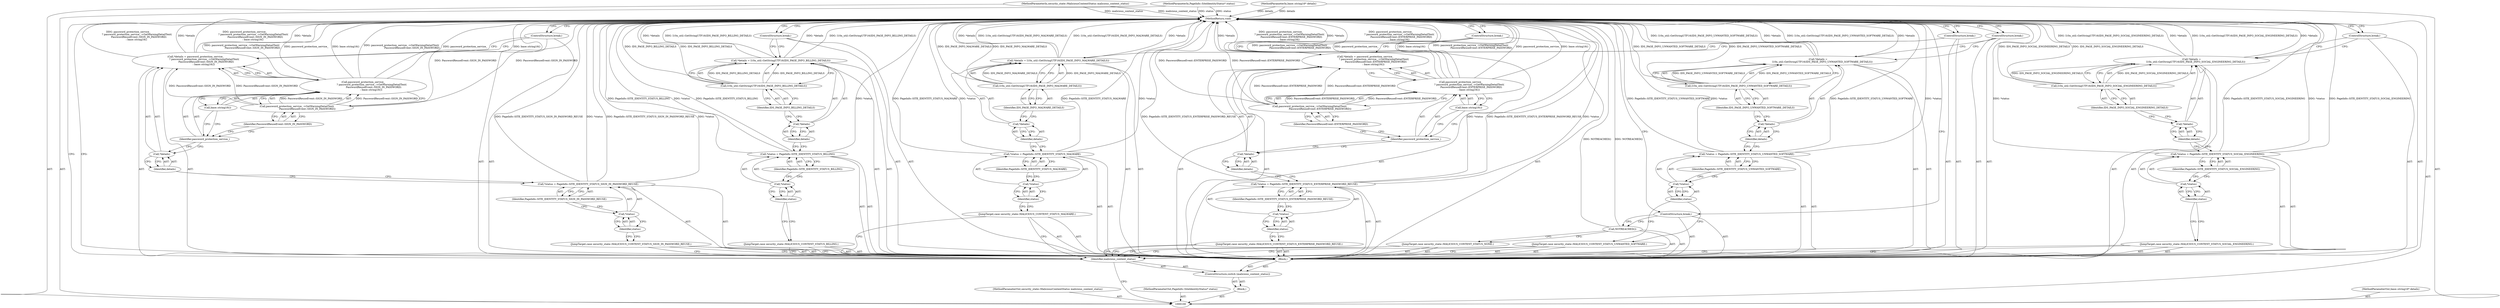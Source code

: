 digraph "0_Chrome_7cde8513c12a6e8ec5d1d1eb1cfd078d9adad3ef_0" {
"1000111" [label="(JumpTarget,case security_state::MALICIOUS_CONTENT_STATUS_MALWARE:)"];
"1000115" [label="(Identifier,PageInfo::SITE_IDENTITY_STATUS_MALWARE)"];
"1000112" [label="(Call,*status = PageInfo::SITE_IDENTITY_STATUS_MALWARE)"];
"1000113" [label="(Call,*status)"];
"1000114" [label="(Identifier,status)"];
"1000119" [label="(Call,l10n_util::GetStringUTF16(IDS_PAGE_INFO_MALWARE_DETAILS))"];
"1000120" [label="(Identifier,IDS_PAGE_INFO_MALWARE_DETAILS)"];
"1000116" [label="(Call,*details = l10n_util::GetStringUTF16(IDS_PAGE_INFO_MALWARE_DETAILS))"];
"1000117" [label="(Call,*details)"];
"1000118" [label="(Identifier,details)"];
"1000121" [label="(ControlStructure,break;)"];
"1000122" [label="(JumpTarget,case security_state::MALICIOUS_CONTENT_STATUS_SOCIAL_ENGINEERING:)"];
"1000126" [label="(Identifier,PageInfo::SITE_IDENTITY_STATUS_SOCIAL_ENGINEERING)"];
"1000123" [label="(Call,*status = PageInfo::SITE_IDENTITY_STATUS_SOCIAL_ENGINEERING)"];
"1000124" [label="(Call,*status)"];
"1000125" [label="(Identifier,status)"];
"1000127" [label="(Call,*details =\n           l10n_util::GetStringUTF16(IDS_PAGE_INFO_SOCIAL_ENGINEERING_DETAILS))"];
"1000128" [label="(Call,*details)"];
"1000129" [label="(Identifier,details)"];
"1000130" [label="(Call,l10n_util::GetStringUTF16(IDS_PAGE_INFO_SOCIAL_ENGINEERING_DETAILS))"];
"1000131" [label="(Identifier,IDS_PAGE_INFO_SOCIAL_ENGINEERING_DETAILS)"];
"1000132" [label="(ControlStructure,break;)"];
"1000133" [label="(JumpTarget,case security_state::MALICIOUS_CONTENT_STATUS_UNWANTED_SOFTWARE:)"];
"1000183" [label="(MethodReturn,void)"];
"1000137" [label="(Identifier,PageInfo::SITE_IDENTITY_STATUS_UNWANTED_SOFTWARE)"];
"1000134" [label="(Call,*status = PageInfo::SITE_IDENTITY_STATUS_UNWANTED_SOFTWARE)"];
"1000135" [label="(Call,*status)"];
"1000136" [label="(Identifier,status)"];
"1000138" [label="(Call,*details =\n           l10n_util::GetStringUTF16(IDS_PAGE_INFO_UNWANTED_SOFTWARE_DETAILS))"];
"1000139" [label="(Call,*details)"];
"1000140" [label="(Identifier,details)"];
"1000141" [label="(Call,l10n_util::GetStringUTF16(IDS_PAGE_INFO_UNWANTED_SOFTWARE_DETAILS))"];
"1000142" [label="(Identifier,IDS_PAGE_INFO_UNWANTED_SOFTWARE_DETAILS)"];
"1000143" [label="(ControlStructure,break;)"];
"1000144" [label="(JumpTarget,case security_state::MALICIOUS_CONTENT_STATUS_SIGN_IN_PASSWORD_REUSE:)"];
"1000148" [label="(Identifier,PageInfo::SITE_IDENTITY_STATUS_SIGN_IN_PASSWORD_REUSE)"];
"1000145" [label="(Call,*status = PageInfo::SITE_IDENTITY_STATUS_SIGN_IN_PASSWORD_REUSE)"];
"1000146" [label="(Call,*status)"];
"1000147" [label="(Identifier,status)"];
"1000152" [label="(Call,password_protection_service_\n                      ? password_protection_service_->GetWarningDetailText(\n                           PasswordReuseEvent::SIGN_IN_PASSWORD)\n                     : base::string16())"];
"1000153" [label="(Identifier,password_protection_service_)"];
"1000149" [label="(Call,*details = password_protection_service_\n                      ? password_protection_service_->GetWarningDetailText(\n                           PasswordReuseEvent::SIGN_IN_PASSWORD)\n                     : base::string16())"];
"1000150" [label="(Call,*details)"];
"1000151" [label="(Identifier,details)"];
"1000154" [label="(Call,password_protection_service_->GetWarningDetailText(\n                           PasswordReuseEvent::SIGN_IN_PASSWORD))"];
"1000155" [label="(Identifier,PasswordReuseEvent::SIGN_IN_PASSWORD)"];
"1000101" [label="(MethodParameterIn,security_state::MaliciousContentStatus malicious_content_status)"];
"1000219" [label="(MethodParameterOut,security_state::MaliciousContentStatus malicious_content_status)"];
"1000156" [label="(Call,base::string16())"];
"1000157" [label="(ControlStructure,break;)"];
"1000158" [label="(JumpTarget,case security_state::MALICIOUS_CONTENT_STATUS_ENTERPRISE_PASSWORD_REUSE:)"];
"1000162" [label="(Identifier,PageInfo::SITE_IDENTITY_STATUS_ENTERPRISE_PASSWORD_REUSE)"];
"1000159" [label="(Call,*status = PageInfo::SITE_IDENTITY_STATUS_ENTERPRISE_PASSWORD_REUSE)"];
"1000160" [label="(Call,*status)"];
"1000161" [label="(Identifier,status)"];
"1000166" [label="(Call,password_protection_service_\n                      ? password_protection_service_->GetWarningDetailText(\n                           PasswordReuseEvent::ENTERPRISE_PASSWORD)\n                     : base::string16())"];
"1000167" [label="(Identifier,password_protection_service_)"];
"1000163" [label="(Call,*details = password_protection_service_\n                      ? password_protection_service_->GetWarningDetailText(\n                           PasswordReuseEvent::ENTERPRISE_PASSWORD)\n                     : base::string16())"];
"1000164" [label="(Call,*details)"];
"1000165" [label="(Identifier,details)"];
"1000168" [label="(Call,password_protection_service_->GetWarningDetailText(\n                           PasswordReuseEvent::ENTERPRISE_PASSWORD))"];
"1000169" [label="(Identifier,PasswordReuseEvent::ENTERPRISE_PASSWORD)"];
"1000170" [label="(Call,base::string16())"];
"1000102" [label="(MethodParameterIn,PageInfo::SiteIdentityStatus* status)"];
"1000220" [label="(MethodParameterOut,PageInfo::SiteIdentityStatus* status)"];
"1000171" [label="(ControlStructure,break;)"];
"1000172" [label="(JumpTarget,case security_state::MALICIOUS_CONTENT_STATUS_BILLING:)"];
"1000176" [label="(Identifier,PageInfo::SITE_IDENTITY_STATUS_BILLING)"];
"1000173" [label="(Call,*status = PageInfo::SITE_IDENTITY_STATUS_BILLING)"];
"1000174" [label="(Call,*status)"];
"1000175" [label="(Identifier,status)"];
"1000180" [label="(Call,l10n_util::GetStringUTF16(IDS_PAGE_INFO_BILLING_DETAILS))"];
"1000181" [label="(Identifier,IDS_PAGE_INFO_BILLING_DETAILS)"];
"1000177" [label="(Call,*details = l10n_util::GetStringUTF16(IDS_PAGE_INFO_BILLING_DETAILS))"];
"1000178" [label="(Call,*details)"];
"1000179" [label="(Identifier,details)"];
"1000182" [label="(ControlStructure,break;)"];
"1000104" [label="(Block,)"];
"1000103" [label="(MethodParameterIn,base::string16* details)"];
"1000221" [label="(MethodParameterOut,base::string16* details)"];
"1000106" [label="(Identifier,malicious_content_status)"];
"1000105" [label="(ControlStructure,switch (malicious_content_status))"];
"1000107" [label="(Block,)"];
"1000108" [label="(JumpTarget,case security_state::MALICIOUS_CONTENT_STATUS_NONE:)"];
"1000109" [label="(Call,NOTREACHED())"];
"1000110" [label="(ControlStructure,break;)"];
"1000111" -> "1000107"  [label="AST: "];
"1000111" -> "1000106"  [label="CFG: "];
"1000114" -> "1000111"  [label="CFG: "];
"1000115" -> "1000112"  [label="AST: "];
"1000115" -> "1000113"  [label="CFG: "];
"1000112" -> "1000115"  [label="CFG: "];
"1000112" -> "1000107"  [label="AST: "];
"1000112" -> "1000115"  [label="CFG: "];
"1000113" -> "1000112"  [label="AST: "];
"1000115" -> "1000112"  [label="AST: "];
"1000118" -> "1000112"  [label="CFG: "];
"1000112" -> "1000183"  [label="DDG: PageInfo::SITE_IDENTITY_STATUS_MALWARE"];
"1000112" -> "1000183"  [label="DDG: *status"];
"1000113" -> "1000112"  [label="AST: "];
"1000113" -> "1000114"  [label="CFG: "];
"1000114" -> "1000113"  [label="AST: "];
"1000115" -> "1000113"  [label="CFG: "];
"1000114" -> "1000113"  [label="AST: "];
"1000114" -> "1000111"  [label="CFG: "];
"1000113" -> "1000114"  [label="CFG: "];
"1000119" -> "1000116"  [label="AST: "];
"1000119" -> "1000120"  [label="CFG: "];
"1000120" -> "1000119"  [label="AST: "];
"1000116" -> "1000119"  [label="CFG: "];
"1000119" -> "1000183"  [label="DDG: IDS_PAGE_INFO_MALWARE_DETAILS"];
"1000119" -> "1000116"  [label="DDG: IDS_PAGE_INFO_MALWARE_DETAILS"];
"1000120" -> "1000119"  [label="AST: "];
"1000120" -> "1000117"  [label="CFG: "];
"1000119" -> "1000120"  [label="CFG: "];
"1000116" -> "1000107"  [label="AST: "];
"1000116" -> "1000119"  [label="CFG: "];
"1000117" -> "1000116"  [label="AST: "];
"1000119" -> "1000116"  [label="AST: "];
"1000121" -> "1000116"  [label="CFG: "];
"1000116" -> "1000183"  [label="DDG: l10n_util::GetStringUTF16(IDS_PAGE_INFO_MALWARE_DETAILS)"];
"1000116" -> "1000183"  [label="DDG: *details"];
"1000119" -> "1000116"  [label="DDG: IDS_PAGE_INFO_MALWARE_DETAILS"];
"1000117" -> "1000116"  [label="AST: "];
"1000117" -> "1000118"  [label="CFG: "];
"1000118" -> "1000117"  [label="AST: "];
"1000120" -> "1000117"  [label="CFG: "];
"1000118" -> "1000117"  [label="AST: "];
"1000118" -> "1000112"  [label="CFG: "];
"1000117" -> "1000118"  [label="CFG: "];
"1000121" -> "1000107"  [label="AST: "];
"1000121" -> "1000116"  [label="CFG: "];
"1000183" -> "1000121"  [label="CFG: "];
"1000122" -> "1000107"  [label="AST: "];
"1000122" -> "1000106"  [label="CFG: "];
"1000125" -> "1000122"  [label="CFG: "];
"1000126" -> "1000123"  [label="AST: "];
"1000126" -> "1000124"  [label="CFG: "];
"1000123" -> "1000126"  [label="CFG: "];
"1000123" -> "1000107"  [label="AST: "];
"1000123" -> "1000126"  [label="CFG: "];
"1000124" -> "1000123"  [label="AST: "];
"1000126" -> "1000123"  [label="AST: "];
"1000129" -> "1000123"  [label="CFG: "];
"1000123" -> "1000183"  [label="DDG: PageInfo::SITE_IDENTITY_STATUS_SOCIAL_ENGINEERING"];
"1000123" -> "1000183"  [label="DDG: *status"];
"1000124" -> "1000123"  [label="AST: "];
"1000124" -> "1000125"  [label="CFG: "];
"1000125" -> "1000124"  [label="AST: "];
"1000126" -> "1000124"  [label="CFG: "];
"1000125" -> "1000124"  [label="AST: "];
"1000125" -> "1000122"  [label="CFG: "];
"1000124" -> "1000125"  [label="CFG: "];
"1000127" -> "1000107"  [label="AST: "];
"1000127" -> "1000130"  [label="CFG: "];
"1000128" -> "1000127"  [label="AST: "];
"1000130" -> "1000127"  [label="AST: "];
"1000132" -> "1000127"  [label="CFG: "];
"1000127" -> "1000183"  [label="DDG: l10n_util::GetStringUTF16(IDS_PAGE_INFO_SOCIAL_ENGINEERING_DETAILS)"];
"1000127" -> "1000183"  [label="DDG: *details"];
"1000130" -> "1000127"  [label="DDG: IDS_PAGE_INFO_SOCIAL_ENGINEERING_DETAILS"];
"1000128" -> "1000127"  [label="AST: "];
"1000128" -> "1000129"  [label="CFG: "];
"1000129" -> "1000128"  [label="AST: "];
"1000131" -> "1000128"  [label="CFG: "];
"1000129" -> "1000128"  [label="AST: "];
"1000129" -> "1000123"  [label="CFG: "];
"1000128" -> "1000129"  [label="CFG: "];
"1000130" -> "1000127"  [label="AST: "];
"1000130" -> "1000131"  [label="CFG: "];
"1000131" -> "1000130"  [label="AST: "];
"1000127" -> "1000130"  [label="CFG: "];
"1000130" -> "1000183"  [label="DDG: IDS_PAGE_INFO_SOCIAL_ENGINEERING_DETAILS"];
"1000130" -> "1000127"  [label="DDG: IDS_PAGE_INFO_SOCIAL_ENGINEERING_DETAILS"];
"1000131" -> "1000130"  [label="AST: "];
"1000131" -> "1000128"  [label="CFG: "];
"1000130" -> "1000131"  [label="CFG: "];
"1000132" -> "1000107"  [label="AST: "];
"1000132" -> "1000127"  [label="CFG: "];
"1000183" -> "1000132"  [label="CFG: "];
"1000133" -> "1000107"  [label="AST: "];
"1000133" -> "1000106"  [label="CFG: "];
"1000136" -> "1000133"  [label="CFG: "];
"1000183" -> "1000100"  [label="AST: "];
"1000183" -> "1000106"  [label="CFG: "];
"1000183" -> "1000110"  [label="CFG: "];
"1000183" -> "1000121"  [label="CFG: "];
"1000183" -> "1000132"  [label="CFG: "];
"1000183" -> "1000143"  [label="CFG: "];
"1000183" -> "1000157"  [label="CFG: "];
"1000183" -> "1000171"  [label="CFG: "];
"1000183" -> "1000182"  [label="CFG: "];
"1000141" -> "1000183"  [label="DDG: IDS_PAGE_INFO_UNWANTED_SOFTWARE_DETAILS"];
"1000168" -> "1000183"  [label="DDG: PasswordReuseEvent::ENTERPRISE_PASSWORD"];
"1000159" -> "1000183"  [label="DDG: *status"];
"1000159" -> "1000183"  [label="DDG: PageInfo::SITE_IDENTITY_STATUS_ENTERPRISE_PASSWORD_REUSE"];
"1000180" -> "1000183"  [label="DDG: IDS_PAGE_INFO_BILLING_DETAILS"];
"1000152" -> "1000183"  [label="DDG: password_protection_service_->GetWarningDetailText(\n                           PasswordReuseEvent::SIGN_IN_PASSWORD)"];
"1000152" -> "1000183"  [label="DDG: password_protection_service_"];
"1000152" -> "1000183"  [label="DDG: base::string16()"];
"1000116" -> "1000183"  [label="DDG: l10n_util::GetStringUTF16(IDS_PAGE_INFO_MALWARE_DETAILS)"];
"1000116" -> "1000183"  [label="DDG: *details"];
"1000177" -> "1000183"  [label="DDG: *details"];
"1000177" -> "1000183"  [label="DDG: l10n_util::GetStringUTF16(IDS_PAGE_INFO_BILLING_DETAILS)"];
"1000166" -> "1000183"  [label="DDG: password_protection_service_->GetWarningDetailText(\n                           PasswordReuseEvent::ENTERPRISE_PASSWORD)"];
"1000166" -> "1000183"  [label="DDG: password_protection_service_"];
"1000166" -> "1000183"  [label="DDG: base::string16()"];
"1000127" -> "1000183"  [label="DDG: l10n_util::GetStringUTF16(IDS_PAGE_INFO_SOCIAL_ENGINEERING_DETAILS)"];
"1000127" -> "1000183"  [label="DDG: *details"];
"1000163" -> "1000183"  [label="DDG: *details"];
"1000163" -> "1000183"  [label="DDG: password_protection_service_\n                      ? password_protection_service_->GetWarningDetailText(\n                           PasswordReuseEvent::ENTERPRISE_PASSWORD)\n                     : base::string16()"];
"1000123" -> "1000183"  [label="DDG: PageInfo::SITE_IDENTITY_STATUS_SOCIAL_ENGINEERING"];
"1000123" -> "1000183"  [label="DDG: *status"];
"1000138" -> "1000183"  [label="DDG: l10n_util::GetStringUTF16(IDS_PAGE_INFO_UNWANTED_SOFTWARE_DETAILS)"];
"1000138" -> "1000183"  [label="DDG: *details"];
"1000149" -> "1000183"  [label="DDG: password_protection_service_\n                      ? password_protection_service_->GetWarningDetailText(\n                           PasswordReuseEvent::SIGN_IN_PASSWORD)\n                     : base::string16()"];
"1000149" -> "1000183"  [label="DDG: *details"];
"1000154" -> "1000183"  [label="DDG: PasswordReuseEvent::SIGN_IN_PASSWORD"];
"1000103" -> "1000183"  [label="DDG: details"];
"1000112" -> "1000183"  [label="DDG: PageInfo::SITE_IDENTITY_STATUS_MALWARE"];
"1000112" -> "1000183"  [label="DDG: *status"];
"1000145" -> "1000183"  [label="DDG: PageInfo::SITE_IDENTITY_STATUS_SIGN_IN_PASSWORD_REUSE"];
"1000145" -> "1000183"  [label="DDG: *status"];
"1000173" -> "1000183"  [label="DDG: PageInfo::SITE_IDENTITY_STATUS_BILLING"];
"1000173" -> "1000183"  [label="DDG: *status"];
"1000102" -> "1000183"  [label="DDG: status"];
"1000134" -> "1000183"  [label="DDG: *status"];
"1000134" -> "1000183"  [label="DDG: PageInfo::SITE_IDENTITY_STATUS_UNWANTED_SOFTWARE"];
"1000101" -> "1000183"  [label="DDG: malicious_content_status"];
"1000119" -> "1000183"  [label="DDG: IDS_PAGE_INFO_MALWARE_DETAILS"];
"1000109" -> "1000183"  [label="DDG: NOTREACHED()"];
"1000130" -> "1000183"  [label="DDG: IDS_PAGE_INFO_SOCIAL_ENGINEERING_DETAILS"];
"1000137" -> "1000134"  [label="AST: "];
"1000137" -> "1000135"  [label="CFG: "];
"1000134" -> "1000137"  [label="CFG: "];
"1000134" -> "1000107"  [label="AST: "];
"1000134" -> "1000137"  [label="CFG: "];
"1000135" -> "1000134"  [label="AST: "];
"1000137" -> "1000134"  [label="AST: "];
"1000140" -> "1000134"  [label="CFG: "];
"1000134" -> "1000183"  [label="DDG: *status"];
"1000134" -> "1000183"  [label="DDG: PageInfo::SITE_IDENTITY_STATUS_UNWANTED_SOFTWARE"];
"1000135" -> "1000134"  [label="AST: "];
"1000135" -> "1000136"  [label="CFG: "];
"1000136" -> "1000135"  [label="AST: "];
"1000137" -> "1000135"  [label="CFG: "];
"1000136" -> "1000135"  [label="AST: "];
"1000136" -> "1000133"  [label="CFG: "];
"1000135" -> "1000136"  [label="CFG: "];
"1000138" -> "1000107"  [label="AST: "];
"1000138" -> "1000141"  [label="CFG: "];
"1000139" -> "1000138"  [label="AST: "];
"1000141" -> "1000138"  [label="AST: "];
"1000143" -> "1000138"  [label="CFG: "];
"1000138" -> "1000183"  [label="DDG: l10n_util::GetStringUTF16(IDS_PAGE_INFO_UNWANTED_SOFTWARE_DETAILS)"];
"1000138" -> "1000183"  [label="DDG: *details"];
"1000141" -> "1000138"  [label="DDG: IDS_PAGE_INFO_UNWANTED_SOFTWARE_DETAILS"];
"1000139" -> "1000138"  [label="AST: "];
"1000139" -> "1000140"  [label="CFG: "];
"1000140" -> "1000139"  [label="AST: "];
"1000142" -> "1000139"  [label="CFG: "];
"1000140" -> "1000139"  [label="AST: "];
"1000140" -> "1000134"  [label="CFG: "];
"1000139" -> "1000140"  [label="CFG: "];
"1000141" -> "1000138"  [label="AST: "];
"1000141" -> "1000142"  [label="CFG: "];
"1000142" -> "1000141"  [label="AST: "];
"1000138" -> "1000141"  [label="CFG: "];
"1000141" -> "1000183"  [label="DDG: IDS_PAGE_INFO_UNWANTED_SOFTWARE_DETAILS"];
"1000141" -> "1000138"  [label="DDG: IDS_PAGE_INFO_UNWANTED_SOFTWARE_DETAILS"];
"1000142" -> "1000141"  [label="AST: "];
"1000142" -> "1000139"  [label="CFG: "];
"1000141" -> "1000142"  [label="CFG: "];
"1000143" -> "1000107"  [label="AST: "];
"1000143" -> "1000138"  [label="CFG: "];
"1000183" -> "1000143"  [label="CFG: "];
"1000144" -> "1000107"  [label="AST: "];
"1000144" -> "1000106"  [label="CFG: "];
"1000147" -> "1000144"  [label="CFG: "];
"1000148" -> "1000145"  [label="AST: "];
"1000148" -> "1000146"  [label="CFG: "];
"1000145" -> "1000148"  [label="CFG: "];
"1000145" -> "1000107"  [label="AST: "];
"1000145" -> "1000148"  [label="CFG: "];
"1000146" -> "1000145"  [label="AST: "];
"1000148" -> "1000145"  [label="AST: "];
"1000151" -> "1000145"  [label="CFG: "];
"1000145" -> "1000183"  [label="DDG: PageInfo::SITE_IDENTITY_STATUS_SIGN_IN_PASSWORD_REUSE"];
"1000145" -> "1000183"  [label="DDG: *status"];
"1000146" -> "1000145"  [label="AST: "];
"1000146" -> "1000147"  [label="CFG: "];
"1000147" -> "1000146"  [label="AST: "];
"1000148" -> "1000146"  [label="CFG: "];
"1000147" -> "1000146"  [label="AST: "];
"1000147" -> "1000144"  [label="CFG: "];
"1000146" -> "1000147"  [label="CFG: "];
"1000152" -> "1000149"  [label="AST: "];
"1000152" -> "1000154"  [label="CFG: "];
"1000152" -> "1000156"  [label="CFG: "];
"1000153" -> "1000152"  [label="AST: "];
"1000154" -> "1000152"  [label="AST: "];
"1000156" -> "1000152"  [label="AST: "];
"1000149" -> "1000152"  [label="CFG: "];
"1000152" -> "1000183"  [label="DDG: password_protection_service_->GetWarningDetailText(\n                           PasswordReuseEvent::SIGN_IN_PASSWORD)"];
"1000152" -> "1000183"  [label="DDG: password_protection_service_"];
"1000152" -> "1000183"  [label="DDG: base::string16()"];
"1000154" -> "1000152"  [label="DDG: PasswordReuseEvent::SIGN_IN_PASSWORD"];
"1000153" -> "1000152"  [label="AST: "];
"1000153" -> "1000150"  [label="CFG: "];
"1000155" -> "1000153"  [label="CFG: "];
"1000156" -> "1000153"  [label="CFG: "];
"1000149" -> "1000107"  [label="AST: "];
"1000149" -> "1000152"  [label="CFG: "];
"1000150" -> "1000149"  [label="AST: "];
"1000152" -> "1000149"  [label="AST: "];
"1000157" -> "1000149"  [label="CFG: "];
"1000149" -> "1000183"  [label="DDG: password_protection_service_\n                      ? password_protection_service_->GetWarningDetailText(\n                           PasswordReuseEvent::SIGN_IN_PASSWORD)\n                     : base::string16()"];
"1000149" -> "1000183"  [label="DDG: *details"];
"1000154" -> "1000149"  [label="DDG: PasswordReuseEvent::SIGN_IN_PASSWORD"];
"1000150" -> "1000149"  [label="AST: "];
"1000150" -> "1000151"  [label="CFG: "];
"1000151" -> "1000150"  [label="AST: "];
"1000153" -> "1000150"  [label="CFG: "];
"1000151" -> "1000150"  [label="AST: "];
"1000151" -> "1000145"  [label="CFG: "];
"1000150" -> "1000151"  [label="CFG: "];
"1000154" -> "1000152"  [label="AST: "];
"1000154" -> "1000155"  [label="CFG: "];
"1000155" -> "1000154"  [label="AST: "];
"1000152" -> "1000154"  [label="CFG: "];
"1000154" -> "1000183"  [label="DDG: PasswordReuseEvent::SIGN_IN_PASSWORD"];
"1000154" -> "1000149"  [label="DDG: PasswordReuseEvent::SIGN_IN_PASSWORD"];
"1000154" -> "1000152"  [label="DDG: PasswordReuseEvent::SIGN_IN_PASSWORD"];
"1000155" -> "1000154"  [label="AST: "];
"1000155" -> "1000153"  [label="CFG: "];
"1000154" -> "1000155"  [label="CFG: "];
"1000101" -> "1000100"  [label="AST: "];
"1000101" -> "1000183"  [label="DDG: malicious_content_status"];
"1000219" -> "1000100"  [label="AST: "];
"1000156" -> "1000152"  [label="AST: "];
"1000156" -> "1000153"  [label="CFG: "];
"1000152" -> "1000156"  [label="CFG: "];
"1000157" -> "1000107"  [label="AST: "];
"1000157" -> "1000149"  [label="CFG: "];
"1000183" -> "1000157"  [label="CFG: "];
"1000158" -> "1000107"  [label="AST: "];
"1000158" -> "1000106"  [label="CFG: "];
"1000161" -> "1000158"  [label="CFG: "];
"1000162" -> "1000159"  [label="AST: "];
"1000162" -> "1000160"  [label="CFG: "];
"1000159" -> "1000162"  [label="CFG: "];
"1000159" -> "1000107"  [label="AST: "];
"1000159" -> "1000162"  [label="CFG: "];
"1000160" -> "1000159"  [label="AST: "];
"1000162" -> "1000159"  [label="AST: "];
"1000165" -> "1000159"  [label="CFG: "];
"1000159" -> "1000183"  [label="DDG: *status"];
"1000159" -> "1000183"  [label="DDG: PageInfo::SITE_IDENTITY_STATUS_ENTERPRISE_PASSWORD_REUSE"];
"1000160" -> "1000159"  [label="AST: "];
"1000160" -> "1000161"  [label="CFG: "];
"1000161" -> "1000160"  [label="AST: "];
"1000162" -> "1000160"  [label="CFG: "];
"1000161" -> "1000160"  [label="AST: "];
"1000161" -> "1000158"  [label="CFG: "];
"1000160" -> "1000161"  [label="CFG: "];
"1000166" -> "1000163"  [label="AST: "];
"1000166" -> "1000168"  [label="CFG: "];
"1000166" -> "1000170"  [label="CFG: "];
"1000167" -> "1000166"  [label="AST: "];
"1000168" -> "1000166"  [label="AST: "];
"1000170" -> "1000166"  [label="AST: "];
"1000163" -> "1000166"  [label="CFG: "];
"1000166" -> "1000183"  [label="DDG: password_protection_service_->GetWarningDetailText(\n                           PasswordReuseEvent::ENTERPRISE_PASSWORD)"];
"1000166" -> "1000183"  [label="DDG: password_protection_service_"];
"1000166" -> "1000183"  [label="DDG: base::string16()"];
"1000168" -> "1000166"  [label="DDG: PasswordReuseEvent::ENTERPRISE_PASSWORD"];
"1000167" -> "1000166"  [label="AST: "];
"1000167" -> "1000164"  [label="CFG: "];
"1000169" -> "1000167"  [label="CFG: "];
"1000170" -> "1000167"  [label="CFG: "];
"1000163" -> "1000107"  [label="AST: "];
"1000163" -> "1000166"  [label="CFG: "];
"1000164" -> "1000163"  [label="AST: "];
"1000166" -> "1000163"  [label="AST: "];
"1000171" -> "1000163"  [label="CFG: "];
"1000163" -> "1000183"  [label="DDG: *details"];
"1000163" -> "1000183"  [label="DDG: password_protection_service_\n                      ? password_protection_service_->GetWarningDetailText(\n                           PasswordReuseEvent::ENTERPRISE_PASSWORD)\n                     : base::string16()"];
"1000168" -> "1000163"  [label="DDG: PasswordReuseEvent::ENTERPRISE_PASSWORD"];
"1000164" -> "1000163"  [label="AST: "];
"1000164" -> "1000165"  [label="CFG: "];
"1000165" -> "1000164"  [label="AST: "];
"1000167" -> "1000164"  [label="CFG: "];
"1000165" -> "1000164"  [label="AST: "];
"1000165" -> "1000159"  [label="CFG: "];
"1000164" -> "1000165"  [label="CFG: "];
"1000168" -> "1000166"  [label="AST: "];
"1000168" -> "1000169"  [label="CFG: "];
"1000169" -> "1000168"  [label="AST: "];
"1000166" -> "1000168"  [label="CFG: "];
"1000168" -> "1000183"  [label="DDG: PasswordReuseEvent::ENTERPRISE_PASSWORD"];
"1000168" -> "1000163"  [label="DDG: PasswordReuseEvent::ENTERPRISE_PASSWORD"];
"1000168" -> "1000166"  [label="DDG: PasswordReuseEvent::ENTERPRISE_PASSWORD"];
"1000169" -> "1000168"  [label="AST: "];
"1000169" -> "1000167"  [label="CFG: "];
"1000168" -> "1000169"  [label="CFG: "];
"1000170" -> "1000166"  [label="AST: "];
"1000170" -> "1000167"  [label="CFG: "];
"1000166" -> "1000170"  [label="CFG: "];
"1000102" -> "1000100"  [label="AST: "];
"1000102" -> "1000183"  [label="DDG: status"];
"1000220" -> "1000100"  [label="AST: "];
"1000171" -> "1000107"  [label="AST: "];
"1000171" -> "1000163"  [label="CFG: "];
"1000183" -> "1000171"  [label="CFG: "];
"1000172" -> "1000107"  [label="AST: "];
"1000172" -> "1000106"  [label="CFG: "];
"1000175" -> "1000172"  [label="CFG: "];
"1000176" -> "1000173"  [label="AST: "];
"1000176" -> "1000174"  [label="CFG: "];
"1000173" -> "1000176"  [label="CFG: "];
"1000173" -> "1000107"  [label="AST: "];
"1000173" -> "1000176"  [label="CFG: "];
"1000174" -> "1000173"  [label="AST: "];
"1000176" -> "1000173"  [label="AST: "];
"1000179" -> "1000173"  [label="CFG: "];
"1000173" -> "1000183"  [label="DDG: PageInfo::SITE_IDENTITY_STATUS_BILLING"];
"1000173" -> "1000183"  [label="DDG: *status"];
"1000174" -> "1000173"  [label="AST: "];
"1000174" -> "1000175"  [label="CFG: "];
"1000175" -> "1000174"  [label="AST: "];
"1000176" -> "1000174"  [label="CFG: "];
"1000175" -> "1000174"  [label="AST: "];
"1000175" -> "1000172"  [label="CFG: "];
"1000174" -> "1000175"  [label="CFG: "];
"1000180" -> "1000177"  [label="AST: "];
"1000180" -> "1000181"  [label="CFG: "];
"1000181" -> "1000180"  [label="AST: "];
"1000177" -> "1000180"  [label="CFG: "];
"1000180" -> "1000183"  [label="DDG: IDS_PAGE_INFO_BILLING_DETAILS"];
"1000180" -> "1000177"  [label="DDG: IDS_PAGE_INFO_BILLING_DETAILS"];
"1000181" -> "1000180"  [label="AST: "];
"1000181" -> "1000178"  [label="CFG: "];
"1000180" -> "1000181"  [label="CFG: "];
"1000177" -> "1000107"  [label="AST: "];
"1000177" -> "1000180"  [label="CFG: "];
"1000178" -> "1000177"  [label="AST: "];
"1000180" -> "1000177"  [label="AST: "];
"1000182" -> "1000177"  [label="CFG: "];
"1000177" -> "1000183"  [label="DDG: *details"];
"1000177" -> "1000183"  [label="DDG: l10n_util::GetStringUTF16(IDS_PAGE_INFO_BILLING_DETAILS)"];
"1000180" -> "1000177"  [label="DDG: IDS_PAGE_INFO_BILLING_DETAILS"];
"1000178" -> "1000177"  [label="AST: "];
"1000178" -> "1000179"  [label="CFG: "];
"1000179" -> "1000178"  [label="AST: "];
"1000181" -> "1000178"  [label="CFG: "];
"1000179" -> "1000178"  [label="AST: "];
"1000179" -> "1000173"  [label="CFG: "];
"1000178" -> "1000179"  [label="CFG: "];
"1000182" -> "1000107"  [label="AST: "];
"1000182" -> "1000177"  [label="CFG: "];
"1000183" -> "1000182"  [label="CFG: "];
"1000104" -> "1000100"  [label="AST: "];
"1000105" -> "1000104"  [label="AST: "];
"1000103" -> "1000100"  [label="AST: "];
"1000103" -> "1000183"  [label="DDG: details"];
"1000221" -> "1000100"  [label="AST: "];
"1000106" -> "1000105"  [label="AST: "];
"1000106" -> "1000100"  [label="CFG: "];
"1000108" -> "1000106"  [label="CFG: "];
"1000111" -> "1000106"  [label="CFG: "];
"1000122" -> "1000106"  [label="CFG: "];
"1000133" -> "1000106"  [label="CFG: "];
"1000144" -> "1000106"  [label="CFG: "];
"1000158" -> "1000106"  [label="CFG: "];
"1000172" -> "1000106"  [label="CFG: "];
"1000183" -> "1000106"  [label="CFG: "];
"1000105" -> "1000104"  [label="AST: "];
"1000106" -> "1000105"  [label="AST: "];
"1000107" -> "1000105"  [label="AST: "];
"1000107" -> "1000105"  [label="AST: "];
"1000108" -> "1000107"  [label="AST: "];
"1000109" -> "1000107"  [label="AST: "];
"1000110" -> "1000107"  [label="AST: "];
"1000111" -> "1000107"  [label="AST: "];
"1000112" -> "1000107"  [label="AST: "];
"1000116" -> "1000107"  [label="AST: "];
"1000121" -> "1000107"  [label="AST: "];
"1000122" -> "1000107"  [label="AST: "];
"1000123" -> "1000107"  [label="AST: "];
"1000127" -> "1000107"  [label="AST: "];
"1000132" -> "1000107"  [label="AST: "];
"1000133" -> "1000107"  [label="AST: "];
"1000134" -> "1000107"  [label="AST: "];
"1000138" -> "1000107"  [label="AST: "];
"1000143" -> "1000107"  [label="AST: "];
"1000144" -> "1000107"  [label="AST: "];
"1000145" -> "1000107"  [label="AST: "];
"1000149" -> "1000107"  [label="AST: "];
"1000157" -> "1000107"  [label="AST: "];
"1000158" -> "1000107"  [label="AST: "];
"1000159" -> "1000107"  [label="AST: "];
"1000163" -> "1000107"  [label="AST: "];
"1000171" -> "1000107"  [label="AST: "];
"1000172" -> "1000107"  [label="AST: "];
"1000173" -> "1000107"  [label="AST: "];
"1000177" -> "1000107"  [label="AST: "];
"1000182" -> "1000107"  [label="AST: "];
"1000108" -> "1000107"  [label="AST: "];
"1000108" -> "1000106"  [label="CFG: "];
"1000109" -> "1000108"  [label="CFG: "];
"1000109" -> "1000107"  [label="AST: "];
"1000109" -> "1000108"  [label="CFG: "];
"1000110" -> "1000109"  [label="CFG: "];
"1000109" -> "1000183"  [label="DDG: NOTREACHED()"];
"1000110" -> "1000107"  [label="AST: "];
"1000110" -> "1000109"  [label="CFG: "];
"1000183" -> "1000110"  [label="CFG: "];
}
